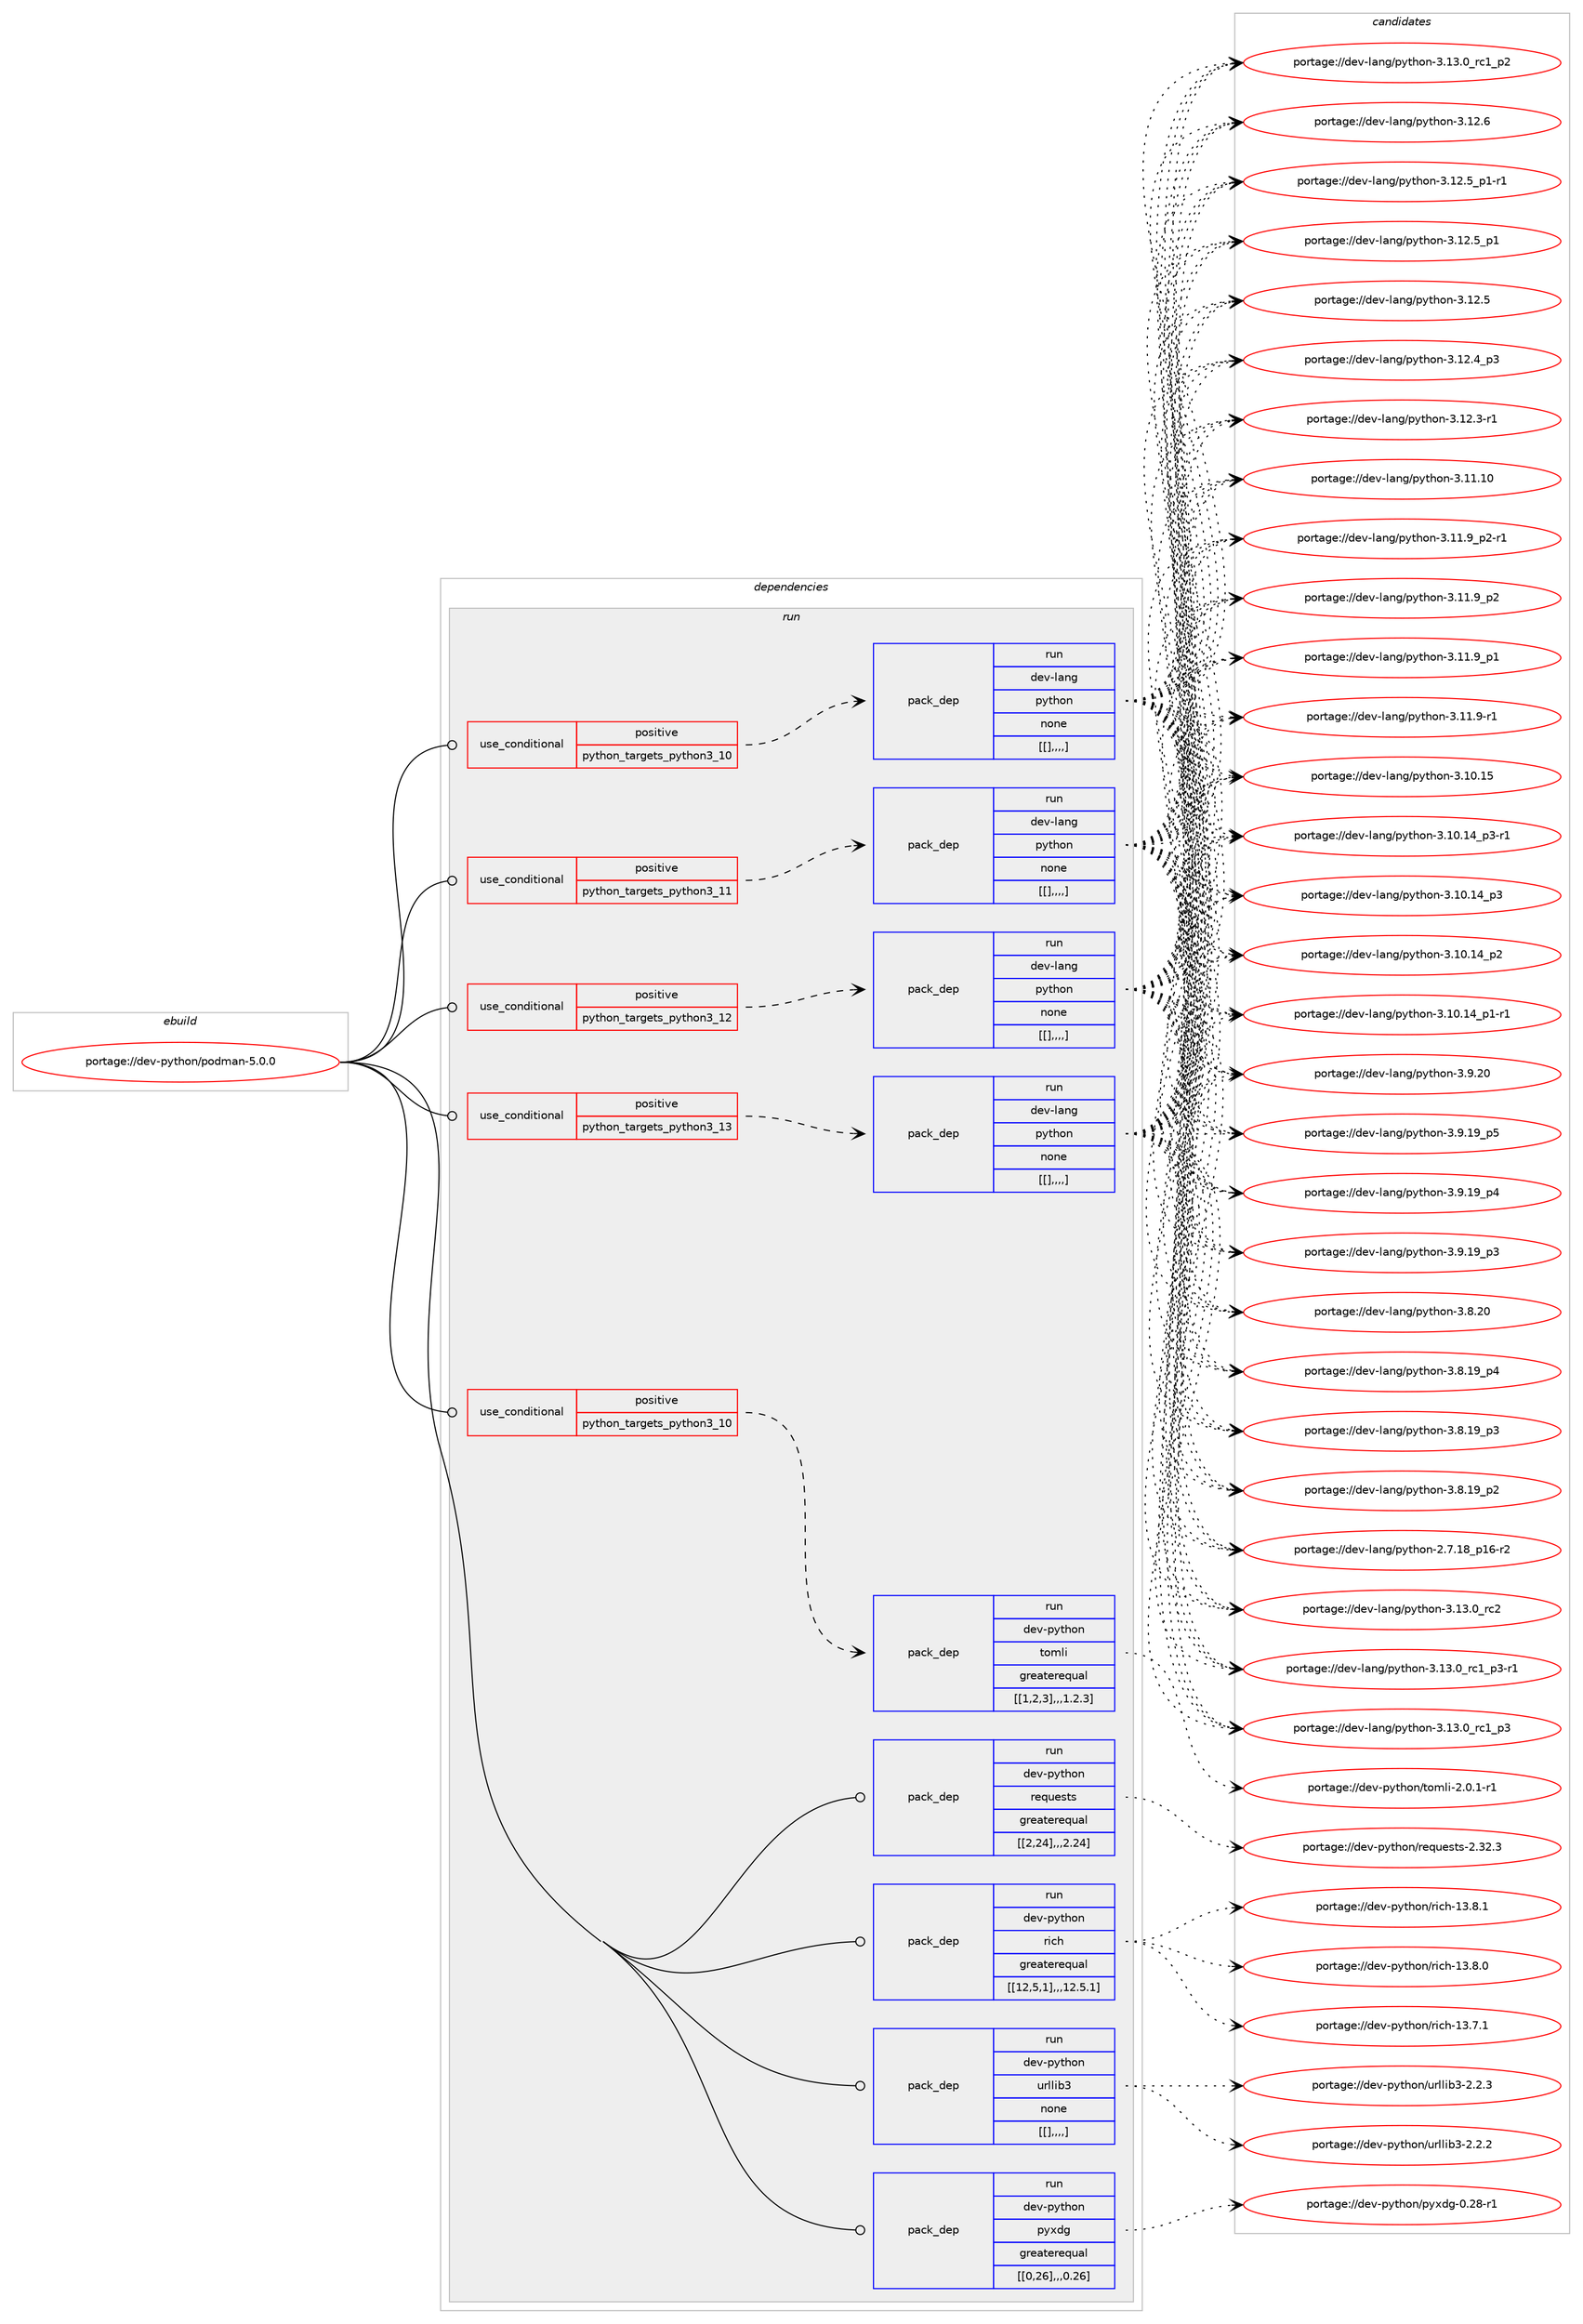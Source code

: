 digraph prolog {

# *************
# Graph options
# *************

newrank=true;
concentrate=true;
compound=true;
graph [rankdir=LR,fontname=Helvetica,fontsize=10,ranksep=1.5];#, ranksep=2.5, nodesep=0.2];
edge  [arrowhead=vee];
node  [fontname=Helvetica,fontsize=10];

# **********
# The ebuild
# **********

subgraph cluster_leftcol {
color=gray;
label=<<i>ebuild</i>>;
id [label="portage://dev-python/podman-5.0.0", color=red, width=4, href="../dev-python/podman-5.0.0.svg"];
}

# ****************
# The dependencies
# ****************

subgraph cluster_midcol {
color=gray;
label=<<i>dependencies</i>>;
subgraph cluster_compile {
fillcolor="#eeeeee";
style=filled;
label=<<i>compile</i>>;
}
subgraph cluster_compileandrun {
fillcolor="#eeeeee";
style=filled;
label=<<i>compile and run</i>>;
}
subgraph cluster_run {
fillcolor="#eeeeee";
style=filled;
label=<<i>run</i>>;
subgraph cond36927 {
dependency156193 [label=<<TABLE BORDER="0" CELLBORDER="1" CELLSPACING="0" CELLPADDING="4"><TR><TD ROWSPAN="3" CELLPADDING="10">use_conditional</TD></TR><TR><TD>positive</TD></TR><TR><TD>python_targets_python3_10</TD></TR></TABLE>>, shape=none, color=red];
subgraph pack118046 {
dependency156194 [label=<<TABLE BORDER="0" CELLBORDER="1" CELLSPACING="0" CELLPADDING="4" WIDTH="220"><TR><TD ROWSPAN="6" CELLPADDING="30">pack_dep</TD></TR><TR><TD WIDTH="110">run</TD></TR><TR><TD>dev-lang</TD></TR><TR><TD>python</TD></TR><TR><TD>none</TD></TR><TR><TD>[[],,,,]</TD></TR></TABLE>>, shape=none, color=blue];
}
dependency156193:e -> dependency156194:w [weight=20,style="dashed",arrowhead="vee"];
}
id:e -> dependency156193:w [weight=20,style="solid",arrowhead="odot"];
subgraph cond36928 {
dependency156195 [label=<<TABLE BORDER="0" CELLBORDER="1" CELLSPACING="0" CELLPADDING="4"><TR><TD ROWSPAN="3" CELLPADDING="10">use_conditional</TD></TR><TR><TD>positive</TD></TR><TR><TD>python_targets_python3_10</TD></TR></TABLE>>, shape=none, color=red];
subgraph pack118047 {
dependency156196 [label=<<TABLE BORDER="0" CELLBORDER="1" CELLSPACING="0" CELLPADDING="4" WIDTH="220"><TR><TD ROWSPAN="6" CELLPADDING="30">pack_dep</TD></TR><TR><TD WIDTH="110">run</TD></TR><TR><TD>dev-python</TD></TR><TR><TD>tomli</TD></TR><TR><TD>greaterequal</TD></TR><TR><TD>[[1,2,3],,,1.2.3]</TD></TR></TABLE>>, shape=none, color=blue];
}
dependency156195:e -> dependency156196:w [weight=20,style="dashed",arrowhead="vee"];
}
id:e -> dependency156195:w [weight=20,style="solid",arrowhead="odot"];
subgraph cond36929 {
dependency156197 [label=<<TABLE BORDER="0" CELLBORDER="1" CELLSPACING="0" CELLPADDING="4"><TR><TD ROWSPAN="3" CELLPADDING="10">use_conditional</TD></TR><TR><TD>positive</TD></TR><TR><TD>python_targets_python3_11</TD></TR></TABLE>>, shape=none, color=red];
subgraph pack118048 {
dependency156198 [label=<<TABLE BORDER="0" CELLBORDER="1" CELLSPACING="0" CELLPADDING="4" WIDTH="220"><TR><TD ROWSPAN="6" CELLPADDING="30">pack_dep</TD></TR><TR><TD WIDTH="110">run</TD></TR><TR><TD>dev-lang</TD></TR><TR><TD>python</TD></TR><TR><TD>none</TD></TR><TR><TD>[[],,,,]</TD></TR></TABLE>>, shape=none, color=blue];
}
dependency156197:e -> dependency156198:w [weight=20,style="dashed",arrowhead="vee"];
}
id:e -> dependency156197:w [weight=20,style="solid",arrowhead="odot"];
subgraph cond36930 {
dependency156199 [label=<<TABLE BORDER="0" CELLBORDER="1" CELLSPACING="0" CELLPADDING="4"><TR><TD ROWSPAN="3" CELLPADDING="10">use_conditional</TD></TR><TR><TD>positive</TD></TR><TR><TD>python_targets_python3_12</TD></TR></TABLE>>, shape=none, color=red];
subgraph pack118049 {
dependency156200 [label=<<TABLE BORDER="0" CELLBORDER="1" CELLSPACING="0" CELLPADDING="4" WIDTH="220"><TR><TD ROWSPAN="6" CELLPADDING="30">pack_dep</TD></TR><TR><TD WIDTH="110">run</TD></TR><TR><TD>dev-lang</TD></TR><TR><TD>python</TD></TR><TR><TD>none</TD></TR><TR><TD>[[],,,,]</TD></TR></TABLE>>, shape=none, color=blue];
}
dependency156199:e -> dependency156200:w [weight=20,style="dashed",arrowhead="vee"];
}
id:e -> dependency156199:w [weight=20,style="solid",arrowhead="odot"];
subgraph cond36931 {
dependency156201 [label=<<TABLE BORDER="0" CELLBORDER="1" CELLSPACING="0" CELLPADDING="4"><TR><TD ROWSPAN="3" CELLPADDING="10">use_conditional</TD></TR><TR><TD>positive</TD></TR><TR><TD>python_targets_python3_13</TD></TR></TABLE>>, shape=none, color=red];
subgraph pack118050 {
dependency156202 [label=<<TABLE BORDER="0" CELLBORDER="1" CELLSPACING="0" CELLPADDING="4" WIDTH="220"><TR><TD ROWSPAN="6" CELLPADDING="30">pack_dep</TD></TR><TR><TD WIDTH="110">run</TD></TR><TR><TD>dev-lang</TD></TR><TR><TD>python</TD></TR><TR><TD>none</TD></TR><TR><TD>[[],,,,]</TD></TR></TABLE>>, shape=none, color=blue];
}
dependency156201:e -> dependency156202:w [weight=20,style="dashed",arrowhead="vee"];
}
id:e -> dependency156201:w [weight=20,style="solid",arrowhead="odot"];
subgraph pack118051 {
dependency156203 [label=<<TABLE BORDER="0" CELLBORDER="1" CELLSPACING="0" CELLPADDING="4" WIDTH="220"><TR><TD ROWSPAN="6" CELLPADDING="30">pack_dep</TD></TR><TR><TD WIDTH="110">run</TD></TR><TR><TD>dev-python</TD></TR><TR><TD>pyxdg</TD></TR><TR><TD>greaterequal</TD></TR><TR><TD>[[0,26],,,0.26]</TD></TR></TABLE>>, shape=none, color=blue];
}
id:e -> dependency156203:w [weight=20,style="solid",arrowhead="odot"];
subgraph pack118052 {
dependency156204 [label=<<TABLE BORDER="0" CELLBORDER="1" CELLSPACING="0" CELLPADDING="4" WIDTH="220"><TR><TD ROWSPAN="6" CELLPADDING="30">pack_dep</TD></TR><TR><TD WIDTH="110">run</TD></TR><TR><TD>dev-python</TD></TR><TR><TD>requests</TD></TR><TR><TD>greaterequal</TD></TR><TR><TD>[[2,24],,,2.24]</TD></TR></TABLE>>, shape=none, color=blue];
}
id:e -> dependency156204:w [weight=20,style="solid",arrowhead="odot"];
subgraph pack118053 {
dependency156205 [label=<<TABLE BORDER="0" CELLBORDER="1" CELLSPACING="0" CELLPADDING="4" WIDTH="220"><TR><TD ROWSPAN="6" CELLPADDING="30">pack_dep</TD></TR><TR><TD WIDTH="110">run</TD></TR><TR><TD>dev-python</TD></TR><TR><TD>rich</TD></TR><TR><TD>greaterequal</TD></TR><TR><TD>[[12,5,1],,,12.5.1]</TD></TR></TABLE>>, shape=none, color=blue];
}
id:e -> dependency156205:w [weight=20,style="solid",arrowhead="odot"];
subgraph pack118054 {
dependency156206 [label=<<TABLE BORDER="0" CELLBORDER="1" CELLSPACING="0" CELLPADDING="4" WIDTH="220"><TR><TD ROWSPAN="6" CELLPADDING="30">pack_dep</TD></TR><TR><TD WIDTH="110">run</TD></TR><TR><TD>dev-python</TD></TR><TR><TD>urllib3</TD></TR><TR><TD>none</TD></TR><TR><TD>[[],,,,]</TD></TR></TABLE>>, shape=none, color=blue];
}
id:e -> dependency156206:w [weight=20,style="solid",arrowhead="odot"];
}
}

# **************
# The candidates
# **************

subgraph cluster_choices {
rank=same;
color=gray;
label=<<i>candidates</i>>;

subgraph choice118046 {
color=black;
nodesep=1;
choice10010111845108971101034711212111610411111045514649514648951149950 [label="portage://dev-lang/python-3.13.0_rc2", color=red, width=4,href="../dev-lang/python-3.13.0_rc2.svg"];
choice1001011184510897110103471121211161041111104551464951464895114994995112514511449 [label="portage://dev-lang/python-3.13.0_rc1_p3-r1", color=red, width=4,href="../dev-lang/python-3.13.0_rc1_p3-r1.svg"];
choice100101118451089711010347112121116104111110455146495146489511499499511251 [label="portage://dev-lang/python-3.13.0_rc1_p3", color=red, width=4,href="../dev-lang/python-3.13.0_rc1_p3.svg"];
choice100101118451089711010347112121116104111110455146495146489511499499511250 [label="portage://dev-lang/python-3.13.0_rc1_p2", color=red, width=4,href="../dev-lang/python-3.13.0_rc1_p2.svg"];
choice10010111845108971101034711212111610411111045514649504654 [label="portage://dev-lang/python-3.12.6", color=red, width=4,href="../dev-lang/python-3.12.6.svg"];
choice1001011184510897110103471121211161041111104551464950465395112494511449 [label="portage://dev-lang/python-3.12.5_p1-r1", color=red, width=4,href="../dev-lang/python-3.12.5_p1-r1.svg"];
choice100101118451089711010347112121116104111110455146495046539511249 [label="portage://dev-lang/python-3.12.5_p1", color=red, width=4,href="../dev-lang/python-3.12.5_p1.svg"];
choice10010111845108971101034711212111610411111045514649504653 [label="portage://dev-lang/python-3.12.5", color=red, width=4,href="../dev-lang/python-3.12.5.svg"];
choice100101118451089711010347112121116104111110455146495046529511251 [label="portage://dev-lang/python-3.12.4_p3", color=red, width=4,href="../dev-lang/python-3.12.4_p3.svg"];
choice100101118451089711010347112121116104111110455146495046514511449 [label="portage://dev-lang/python-3.12.3-r1", color=red, width=4,href="../dev-lang/python-3.12.3-r1.svg"];
choice1001011184510897110103471121211161041111104551464949464948 [label="portage://dev-lang/python-3.11.10", color=red, width=4,href="../dev-lang/python-3.11.10.svg"];
choice1001011184510897110103471121211161041111104551464949465795112504511449 [label="portage://dev-lang/python-3.11.9_p2-r1", color=red, width=4,href="../dev-lang/python-3.11.9_p2-r1.svg"];
choice100101118451089711010347112121116104111110455146494946579511250 [label="portage://dev-lang/python-3.11.9_p2", color=red, width=4,href="../dev-lang/python-3.11.9_p2.svg"];
choice100101118451089711010347112121116104111110455146494946579511249 [label="portage://dev-lang/python-3.11.9_p1", color=red, width=4,href="../dev-lang/python-3.11.9_p1.svg"];
choice100101118451089711010347112121116104111110455146494946574511449 [label="portage://dev-lang/python-3.11.9-r1", color=red, width=4,href="../dev-lang/python-3.11.9-r1.svg"];
choice1001011184510897110103471121211161041111104551464948464953 [label="portage://dev-lang/python-3.10.15", color=red, width=4,href="../dev-lang/python-3.10.15.svg"];
choice100101118451089711010347112121116104111110455146494846495295112514511449 [label="portage://dev-lang/python-3.10.14_p3-r1", color=red, width=4,href="../dev-lang/python-3.10.14_p3-r1.svg"];
choice10010111845108971101034711212111610411111045514649484649529511251 [label="portage://dev-lang/python-3.10.14_p3", color=red, width=4,href="../dev-lang/python-3.10.14_p3.svg"];
choice10010111845108971101034711212111610411111045514649484649529511250 [label="portage://dev-lang/python-3.10.14_p2", color=red, width=4,href="../dev-lang/python-3.10.14_p2.svg"];
choice100101118451089711010347112121116104111110455146494846495295112494511449 [label="portage://dev-lang/python-3.10.14_p1-r1", color=red, width=4,href="../dev-lang/python-3.10.14_p1-r1.svg"];
choice10010111845108971101034711212111610411111045514657465048 [label="portage://dev-lang/python-3.9.20", color=red, width=4,href="../dev-lang/python-3.9.20.svg"];
choice100101118451089711010347112121116104111110455146574649579511253 [label="portage://dev-lang/python-3.9.19_p5", color=red, width=4,href="../dev-lang/python-3.9.19_p5.svg"];
choice100101118451089711010347112121116104111110455146574649579511252 [label="portage://dev-lang/python-3.9.19_p4", color=red, width=4,href="../dev-lang/python-3.9.19_p4.svg"];
choice100101118451089711010347112121116104111110455146574649579511251 [label="portage://dev-lang/python-3.9.19_p3", color=red, width=4,href="../dev-lang/python-3.9.19_p3.svg"];
choice10010111845108971101034711212111610411111045514656465048 [label="portage://dev-lang/python-3.8.20", color=red, width=4,href="../dev-lang/python-3.8.20.svg"];
choice100101118451089711010347112121116104111110455146564649579511252 [label="portage://dev-lang/python-3.8.19_p4", color=red, width=4,href="../dev-lang/python-3.8.19_p4.svg"];
choice100101118451089711010347112121116104111110455146564649579511251 [label="portage://dev-lang/python-3.8.19_p3", color=red, width=4,href="../dev-lang/python-3.8.19_p3.svg"];
choice100101118451089711010347112121116104111110455146564649579511250 [label="portage://dev-lang/python-3.8.19_p2", color=red, width=4,href="../dev-lang/python-3.8.19_p2.svg"];
choice100101118451089711010347112121116104111110455046554649569511249544511450 [label="portage://dev-lang/python-2.7.18_p16-r2", color=red, width=4,href="../dev-lang/python-2.7.18_p16-r2.svg"];
dependency156194:e -> choice10010111845108971101034711212111610411111045514649514648951149950:w [style=dotted,weight="100"];
dependency156194:e -> choice1001011184510897110103471121211161041111104551464951464895114994995112514511449:w [style=dotted,weight="100"];
dependency156194:e -> choice100101118451089711010347112121116104111110455146495146489511499499511251:w [style=dotted,weight="100"];
dependency156194:e -> choice100101118451089711010347112121116104111110455146495146489511499499511250:w [style=dotted,weight="100"];
dependency156194:e -> choice10010111845108971101034711212111610411111045514649504654:w [style=dotted,weight="100"];
dependency156194:e -> choice1001011184510897110103471121211161041111104551464950465395112494511449:w [style=dotted,weight="100"];
dependency156194:e -> choice100101118451089711010347112121116104111110455146495046539511249:w [style=dotted,weight="100"];
dependency156194:e -> choice10010111845108971101034711212111610411111045514649504653:w [style=dotted,weight="100"];
dependency156194:e -> choice100101118451089711010347112121116104111110455146495046529511251:w [style=dotted,weight="100"];
dependency156194:e -> choice100101118451089711010347112121116104111110455146495046514511449:w [style=dotted,weight="100"];
dependency156194:e -> choice1001011184510897110103471121211161041111104551464949464948:w [style=dotted,weight="100"];
dependency156194:e -> choice1001011184510897110103471121211161041111104551464949465795112504511449:w [style=dotted,weight="100"];
dependency156194:e -> choice100101118451089711010347112121116104111110455146494946579511250:w [style=dotted,weight="100"];
dependency156194:e -> choice100101118451089711010347112121116104111110455146494946579511249:w [style=dotted,weight="100"];
dependency156194:e -> choice100101118451089711010347112121116104111110455146494946574511449:w [style=dotted,weight="100"];
dependency156194:e -> choice1001011184510897110103471121211161041111104551464948464953:w [style=dotted,weight="100"];
dependency156194:e -> choice100101118451089711010347112121116104111110455146494846495295112514511449:w [style=dotted,weight="100"];
dependency156194:e -> choice10010111845108971101034711212111610411111045514649484649529511251:w [style=dotted,weight="100"];
dependency156194:e -> choice10010111845108971101034711212111610411111045514649484649529511250:w [style=dotted,weight="100"];
dependency156194:e -> choice100101118451089711010347112121116104111110455146494846495295112494511449:w [style=dotted,weight="100"];
dependency156194:e -> choice10010111845108971101034711212111610411111045514657465048:w [style=dotted,weight="100"];
dependency156194:e -> choice100101118451089711010347112121116104111110455146574649579511253:w [style=dotted,weight="100"];
dependency156194:e -> choice100101118451089711010347112121116104111110455146574649579511252:w [style=dotted,weight="100"];
dependency156194:e -> choice100101118451089711010347112121116104111110455146574649579511251:w [style=dotted,weight="100"];
dependency156194:e -> choice10010111845108971101034711212111610411111045514656465048:w [style=dotted,weight="100"];
dependency156194:e -> choice100101118451089711010347112121116104111110455146564649579511252:w [style=dotted,weight="100"];
dependency156194:e -> choice100101118451089711010347112121116104111110455146564649579511251:w [style=dotted,weight="100"];
dependency156194:e -> choice100101118451089711010347112121116104111110455146564649579511250:w [style=dotted,weight="100"];
dependency156194:e -> choice100101118451089711010347112121116104111110455046554649569511249544511450:w [style=dotted,weight="100"];
}
subgraph choice118047 {
color=black;
nodesep=1;
choice10010111845112121116104111110471161111091081054550464846494511449 [label="portage://dev-python/tomli-2.0.1-r1", color=red, width=4,href="../dev-python/tomli-2.0.1-r1.svg"];
dependency156196:e -> choice10010111845112121116104111110471161111091081054550464846494511449:w [style=dotted,weight="100"];
}
subgraph choice118048 {
color=black;
nodesep=1;
choice10010111845108971101034711212111610411111045514649514648951149950 [label="portage://dev-lang/python-3.13.0_rc2", color=red, width=4,href="../dev-lang/python-3.13.0_rc2.svg"];
choice1001011184510897110103471121211161041111104551464951464895114994995112514511449 [label="portage://dev-lang/python-3.13.0_rc1_p3-r1", color=red, width=4,href="../dev-lang/python-3.13.0_rc1_p3-r1.svg"];
choice100101118451089711010347112121116104111110455146495146489511499499511251 [label="portage://dev-lang/python-3.13.0_rc1_p3", color=red, width=4,href="../dev-lang/python-3.13.0_rc1_p3.svg"];
choice100101118451089711010347112121116104111110455146495146489511499499511250 [label="portage://dev-lang/python-3.13.0_rc1_p2", color=red, width=4,href="../dev-lang/python-3.13.0_rc1_p2.svg"];
choice10010111845108971101034711212111610411111045514649504654 [label="portage://dev-lang/python-3.12.6", color=red, width=4,href="../dev-lang/python-3.12.6.svg"];
choice1001011184510897110103471121211161041111104551464950465395112494511449 [label="portage://dev-lang/python-3.12.5_p1-r1", color=red, width=4,href="../dev-lang/python-3.12.5_p1-r1.svg"];
choice100101118451089711010347112121116104111110455146495046539511249 [label="portage://dev-lang/python-3.12.5_p1", color=red, width=4,href="../dev-lang/python-3.12.5_p1.svg"];
choice10010111845108971101034711212111610411111045514649504653 [label="portage://dev-lang/python-3.12.5", color=red, width=4,href="../dev-lang/python-3.12.5.svg"];
choice100101118451089711010347112121116104111110455146495046529511251 [label="portage://dev-lang/python-3.12.4_p3", color=red, width=4,href="../dev-lang/python-3.12.4_p3.svg"];
choice100101118451089711010347112121116104111110455146495046514511449 [label="portage://dev-lang/python-3.12.3-r1", color=red, width=4,href="../dev-lang/python-3.12.3-r1.svg"];
choice1001011184510897110103471121211161041111104551464949464948 [label="portage://dev-lang/python-3.11.10", color=red, width=4,href="../dev-lang/python-3.11.10.svg"];
choice1001011184510897110103471121211161041111104551464949465795112504511449 [label="portage://dev-lang/python-3.11.9_p2-r1", color=red, width=4,href="../dev-lang/python-3.11.9_p2-r1.svg"];
choice100101118451089711010347112121116104111110455146494946579511250 [label="portage://dev-lang/python-3.11.9_p2", color=red, width=4,href="../dev-lang/python-3.11.9_p2.svg"];
choice100101118451089711010347112121116104111110455146494946579511249 [label="portage://dev-lang/python-3.11.9_p1", color=red, width=4,href="../dev-lang/python-3.11.9_p1.svg"];
choice100101118451089711010347112121116104111110455146494946574511449 [label="portage://dev-lang/python-3.11.9-r1", color=red, width=4,href="../dev-lang/python-3.11.9-r1.svg"];
choice1001011184510897110103471121211161041111104551464948464953 [label="portage://dev-lang/python-3.10.15", color=red, width=4,href="../dev-lang/python-3.10.15.svg"];
choice100101118451089711010347112121116104111110455146494846495295112514511449 [label="portage://dev-lang/python-3.10.14_p3-r1", color=red, width=4,href="../dev-lang/python-3.10.14_p3-r1.svg"];
choice10010111845108971101034711212111610411111045514649484649529511251 [label="portage://dev-lang/python-3.10.14_p3", color=red, width=4,href="../dev-lang/python-3.10.14_p3.svg"];
choice10010111845108971101034711212111610411111045514649484649529511250 [label="portage://dev-lang/python-3.10.14_p2", color=red, width=4,href="../dev-lang/python-3.10.14_p2.svg"];
choice100101118451089711010347112121116104111110455146494846495295112494511449 [label="portage://dev-lang/python-3.10.14_p1-r1", color=red, width=4,href="../dev-lang/python-3.10.14_p1-r1.svg"];
choice10010111845108971101034711212111610411111045514657465048 [label="portage://dev-lang/python-3.9.20", color=red, width=4,href="../dev-lang/python-3.9.20.svg"];
choice100101118451089711010347112121116104111110455146574649579511253 [label="portage://dev-lang/python-3.9.19_p5", color=red, width=4,href="../dev-lang/python-3.9.19_p5.svg"];
choice100101118451089711010347112121116104111110455146574649579511252 [label="portage://dev-lang/python-3.9.19_p4", color=red, width=4,href="../dev-lang/python-3.9.19_p4.svg"];
choice100101118451089711010347112121116104111110455146574649579511251 [label="portage://dev-lang/python-3.9.19_p3", color=red, width=4,href="../dev-lang/python-3.9.19_p3.svg"];
choice10010111845108971101034711212111610411111045514656465048 [label="portage://dev-lang/python-3.8.20", color=red, width=4,href="../dev-lang/python-3.8.20.svg"];
choice100101118451089711010347112121116104111110455146564649579511252 [label="portage://dev-lang/python-3.8.19_p4", color=red, width=4,href="../dev-lang/python-3.8.19_p4.svg"];
choice100101118451089711010347112121116104111110455146564649579511251 [label="portage://dev-lang/python-3.8.19_p3", color=red, width=4,href="../dev-lang/python-3.8.19_p3.svg"];
choice100101118451089711010347112121116104111110455146564649579511250 [label="portage://dev-lang/python-3.8.19_p2", color=red, width=4,href="../dev-lang/python-3.8.19_p2.svg"];
choice100101118451089711010347112121116104111110455046554649569511249544511450 [label="portage://dev-lang/python-2.7.18_p16-r2", color=red, width=4,href="../dev-lang/python-2.7.18_p16-r2.svg"];
dependency156198:e -> choice10010111845108971101034711212111610411111045514649514648951149950:w [style=dotted,weight="100"];
dependency156198:e -> choice1001011184510897110103471121211161041111104551464951464895114994995112514511449:w [style=dotted,weight="100"];
dependency156198:e -> choice100101118451089711010347112121116104111110455146495146489511499499511251:w [style=dotted,weight="100"];
dependency156198:e -> choice100101118451089711010347112121116104111110455146495146489511499499511250:w [style=dotted,weight="100"];
dependency156198:e -> choice10010111845108971101034711212111610411111045514649504654:w [style=dotted,weight="100"];
dependency156198:e -> choice1001011184510897110103471121211161041111104551464950465395112494511449:w [style=dotted,weight="100"];
dependency156198:e -> choice100101118451089711010347112121116104111110455146495046539511249:w [style=dotted,weight="100"];
dependency156198:e -> choice10010111845108971101034711212111610411111045514649504653:w [style=dotted,weight="100"];
dependency156198:e -> choice100101118451089711010347112121116104111110455146495046529511251:w [style=dotted,weight="100"];
dependency156198:e -> choice100101118451089711010347112121116104111110455146495046514511449:w [style=dotted,weight="100"];
dependency156198:e -> choice1001011184510897110103471121211161041111104551464949464948:w [style=dotted,weight="100"];
dependency156198:e -> choice1001011184510897110103471121211161041111104551464949465795112504511449:w [style=dotted,weight="100"];
dependency156198:e -> choice100101118451089711010347112121116104111110455146494946579511250:w [style=dotted,weight="100"];
dependency156198:e -> choice100101118451089711010347112121116104111110455146494946579511249:w [style=dotted,weight="100"];
dependency156198:e -> choice100101118451089711010347112121116104111110455146494946574511449:w [style=dotted,weight="100"];
dependency156198:e -> choice1001011184510897110103471121211161041111104551464948464953:w [style=dotted,weight="100"];
dependency156198:e -> choice100101118451089711010347112121116104111110455146494846495295112514511449:w [style=dotted,weight="100"];
dependency156198:e -> choice10010111845108971101034711212111610411111045514649484649529511251:w [style=dotted,weight="100"];
dependency156198:e -> choice10010111845108971101034711212111610411111045514649484649529511250:w [style=dotted,weight="100"];
dependency156198:e -> choice100101118451089711010347112121116104111110455146494846495295112494511449:w [style=dotted,weight="100"];
dependency156198:e -> choice10010111845108971101034711212111610411111045514657465048:w [style=dotted,weight="100"];
dependency156198:e -> choice100101118451089711010347112121116104111110455146574649579511253:w [style=dotted,weight="100"];
dependency156198:e -> choice100101118451089711010347112121116104111110455146574649579511252:w [style=dotted,weight="100"];
dependency156198:e -> choice100101118451089711010347112121116104111110455146574649579511251:w [style=dotted,weight="100"];
dependency156198:e -> choice10010111845108971101034711212111610411111045514656465048:w [style=dotted,weight="100"];
dependency156198:e -> choice100101118451089711010347112121116104111110455146564649579511252:w [style=dotted,weight="100"];
dependency156198:e -> choice100101118451089711010347112121116104111110455146564649579511251:w [style=dotted,weight="100"];
dependency156198:e -> choice100101118451089711010347112121116104111110455146564649579511250:w [style=dotted,weight="100"];
dependency156198:e -> choice100101118451089711010347112121116104111110455046554649569511249544511450:w [style=dotted,weight="100"];
}
subgraph choice118049 {
color=black;
nodesep=1;
choice10010111845108971101034711212111610411111045514649514648951149950 [label="portage://dev-lang/python-3.13.0_rc2", color=red, width=4,href="../dev-lang/python-3.13.0_rc2.svg"];
choice1001011184510897110103471121211161041111104551464951464895114994995112514511449 [label="portage://dev-lang/python-3.13.0_rc1_p3-r1", color=red, width=4,href="../dev-lang/python-3.13.0_rc1_p3-r1.svg"];
choice100101118451089711010347112121116104111110455146495146489511499499511251 [label="portage://dev-lang/python-3.13.0_rc1_p3", color=red, width=4,href="../dev-lang/python-3.13.0_rc1_p3.svg"];
choice100101118451089711010347112121116104111110455146495146489511499499511250 [label="portage://dev-lang/python-3.13.0_rc1_p2", color=red, width=4,href="../dev-lang/python-3.13.0_rc1_p2.svg"];
choice10010111845108971101034711212111610411111045514649504654 [label="portage://dev-lang/python-3.12.6", color=red, width=4,href="../dev-lang/python-3.12.6.svg"];
choice1001011184510897110103471121211161041111104551464950465395112494511449 [label="portage://dev-lang/python-3.12.5_p1-r1", color=red, width=4,href="../dev-lang/python-3.12.5_p1-r1.svg"];
choice100101118451089711010347112121116104111110455146495046539511249 [label="portage://dev-lang/python-3.12.5_p1", color=red, width=4,href="../dev-lang/python-3.12.5_p1.svg"];
choice10010111845108971101034711212111610411111045514649504653 [label="portage://dev-lang/python-3.12.5", color=red, width=4,href="../dev-lang/python-3.12.5.svg"];
choice100101118451089711010347112121116104111110455146495046529511251 [label="portage://dev-lang/python-3.12.4_p3", color=red, width=4,href="../dev-lang/python-3.12.4_p3.svg"];
choice100101118451089711010347112121116104111110455146495046514511449 [label="portage://dev-lang/python-3.12.3-r1", color=red, width=4,href="../dev-lang/python-3.12.3-r1.svg"];
choice1001011184510897110103471121211161041111104551464949464948 [label="portage://dev-lang/python-3.11.10", color=red, width=4,href="../dev-lang/python-3.11.10.svg"];
choice1001011184510897110103471121211161041111104551464949465795112504511449 [label="portage://dev-lang/python-3.11.9_p2-r1", color=red, width=4,href="../dev-lang/python-3.11.9_p2-r1.svg"];
choice100101118451089711010347112121116104111110455146494946579511250 [label="portage://dev-lang/python-3.11.9_p2", color=red, width=4,href="../dev-lang/python-3.11.9_p2.svg"];
choice100101118451089711010347112121116104111110455146494946579511249 [label="portage://dev-lang/python-3.11.9_p1", color=red, width=4,href="../dev-lang/python-3.11.9_p1.svg"];
choice100101118451089711010347112121116104111110455146494946574511449 [label="portage://dev-lang/python-3.11.9-r1", color=red, width=4,href="../dev-lang/python-3.11.9-r1.svg"];
choice1001011184510897110103471121211161041111104551464948464953 [label="portage://dev-lang/python-3.10.15", color=red, width=4,href="../dev-lang/python-3.10.15.svg"];
choice100101118451089711010347112121116104111110455146494846495295112514511449 [label="portage://dev-lang/python-3.10.14_p3-r1", color=red, width=4,href="../dev-lang/python-3.10.14_p3-r1.svg"];
choice10010111845108971101034711212111610411111045514649484649529511251 [label="portage://dev-lang/python-3.10.14_p3", color=red, width=4,href="../dev-lang/python-3.10.14_p3.svg"];
choice10010111845108971101034711212111610411111045514649484649529511250 [label="portage://dev-lang/python-3.10.14_p2", color=red, width=4,href="../dev-lang/python-3.10.14_p2.svg"];
choice100101118451089711010347112121116104111110455146494846495295112494511449 [label="portage://dev-lang/python-3.10.14_p1-r1", color=red, width=4,href="../dev-lang/python-3.10.14_p1-r1.svg"];
choice10010111845108971101034711212111610411111045514657465048 [label="portage://dev-lang/python-3.9.20", color=red, width=4,href="../dev-lang/python-3.9.20.svg"];
choice100101118451089711010347112121116104111110455146574649579511253 [label="portage://dev-lang/python-3.9.19_p5", color=red, width=4,href="../dev-lang/python-3.9.19_p5.svg"];
choice100101118451089711010347112121116104111110455146574649579511252 [label="portage://dev-lang/python-3.9.19_p4", color=red, width=4,href="../dev-lang/python-3.9.19_p4.svg"];
choice100101118451089711010347112121116104111110455146574649579511251 [label="portage://dev-lang/python-3.9.19_p3", color=red, width=4,href="../dev-lang/python-3.9.19_p3.svg"];
choice10010111845108971101034711212111610411111045514656465048 [label="portage://dev-lang/python-3.8.20", color=red, width=4,href="../dev-lang/python-3.8.20.svg"];
choice100101118451089711010347112121116104111110455146564649579511252 [label="portage://dev-lang/python-3.8.19_p4", color=red, width=4,href="../dev-lang/python-3.8.19_p4.svg"];
choice100101118451089711010347112121116104111110455146564649579511251 [label="portage://dev-lang/python-3.8.19_p3", color=red, width=4,href="../dev-lang/python-3.8.19_p3.svg"];
choice100101118451089711010347112121116104111110455146564649579511250 [label="portage://dev-lang/python-3.8.19_p2", color=red, width=4,href="../dev-lang/python-3.8.19_p2.svg"];
choice100101118451089711010347112121116104111110455046554649569511249544511450 [label="portage://dev-lang/python-2.7.18_p16-r2", color=red, width=4,href="../dev-lang/python-2.7.18_p16-r2.svg"];
dependency156200:e -> choice10010111845108971101034711212111610411111045514649514648951149950:w [style=dotted,weight="100"];
dependency156200:e -> choice1001011184510897110103471121211161041111104551464951464895114994995112514511449:w [style=dotted,weight="100"];
dependency156200:e -> choice100101118451089711010347112121116104111110455146495146489511499499511251:w [style=dotted,weight="100"];
dependency156200:e -> choice100101118451089711010347112121116104111110455146495146489511499499511250:w [style=dotted,weight="100"];
dependency156200:e -> choice10010111845108971101034711212111610411111045514649504654:w [style=dotted,weight="100"];
dependency156200:e -> choice1001011184510897110103471121211161041111104551464950465395112494511449:w [style=dotted,weight="100"];
dependency156200:e -> choice100101118451089711010347112121116104111110455146495046539511249:w [style=dotted,weight="100"];
dependency156200:e -> choice10010111845108971101034711212111610411111045514649504653:w [style=dotted,weight="100"];
dependency156200:e -> choice100101118451089711010347112121116104111110455146495046529511251:w [style=dotted,weight="100"];
dependency156200:e -> choice100101118451089711010347112121116104111110455146495046514511449:w [style=dotted,weight="100"];
dependency156200:e -> choice1001011184510897110103471121211161041111104551464949464948:w [style=dotted,weight="100"];
dependency156200:e -> choice1001011184510897110103471121211161041111104551464949465795112504511449:w [style=dotted,weight="100"];
dependency156200:e -> choice100101118451089711010347112121116104111110455146494946579511250:w [style=dotted,weight="100"];
dependency156200:e -> choice100101118451089711010347112121116104111110455146494946579511249:w [style=dotted,weight="100"];
dependency156200:e -> choice100101118451089711010347112121116104111110455146494946574511449:w [style=dotted,weight="100"];
dependency156200:e -> choice1001011184510897110103471121211161041111104551464948464953:w [style=dotted,weight="100"];
dependency156200:e -> choice100101118451089711010347112121116104111110455146494846495295112514511449:w [style=dotted,weight="100"];
dependency156200:e -> choice10010111845108971101034711212111610411111045514649484649529511251:w [style=dotted,weight="100"];
dependency156200:e -> choice10010111845108971101034711212111610411111045514649484649529511250:w [style=dotted,weight="100"];
dependency156200:e -> choice100101118451089711010347112121116104111110455146494846495295112494511449:w [style=dotted,weight="100"];
dependency156200:e -> choice10010111845108971101034711212111610411111045514657465048:w [style=dotted,weight="100"];
dependency156200:e -> choice100101118451089711010347112121116104111110455146574649579511253:w [style=dotted,weight="100"];
dependency156200:e -> choice100101118451089711010347112121116104111110455146574649579511252:w [style=dotted,weight="100"];
dependency156200:e -> choice100101118451089711010347112121116104111110455146574649579511251:w [style=dotted,weight="100"];
dependency156200:e -> choice10010111845108971101034711212111610411111045514656465048:w [style=dotted,weight="100"];
dependency156200:e -> choice100101118451089711010347112121116104111110455146564649579511252:w [style=dotted,weight="100"];
dependency156200:e -> choice100101118451089711010347112121116104111110455146564649579511251:w [style=dotted,weight="100"];
dependency156200:e -> choice100101118451089711010347112121116104111110455146564649579511250:w [style=dotted,weight="100"];
dependency156200:e -> choice100101118451089711010347112121116104111110455046554649569511249544511450:w [style=dotted,weight="100"];
}
subgraph choice118050 {
color=black;
nodesep=1;
choice10010111845108971101034711212111610411111045514649514648951149950 [label="portage://dev-lang/python-3.13.0_rc2", color=red, width=4,href="../dev-lang/python-3.13.0_rc2.svg"];
choice1001011184510897110103471121211161041111104551464951464895114994995112514511449 [label="portage://dev-lang/python-3.13.0_rc1_p3-r1", color=red, width=4,href="../dev-lang/python-3.13.0_rc1_p3-r1.svg"];
choice100101118451089711010347112121116104111110455146495146489511499499511251 [label="portage://dev-lang/python-3.13.0_rc1_p3", color=red, width=4,href="../dev-lang/python-3.13.0_rc1_p3.svg"];
choice100101118451089711010347112121116104111110455146495146489511499499511250 [label="portage://dev-lang/python-3.13.0_rc1_p2", color=red, width=4,href="../dev-lang/python-3.13.0_rc1_p2.svg"];
choice10010111845108971101034711212111610411111045514649504654 [label="portage://dev-lang/python-3.12.6", color=red, width=4,href="../dev-lang/python-3.12.6.svg"];
choice1001011184510897110103471121211161041111104551464950465395112494511449 [label="portage://dev-lang/python-3.12.5_p1-r1", color=red, width=4,href="../dev-lang/python-3.12.5_p1-r1.svg"];
choice100101118451089711010347112121116104111110455146495046539511249 [label="portage://dev-lang/python-3.12.5_p1", color=red, width=4,href="../dev-lang/python-3.12.5_p1.svg"];
choice10010111845108971101034711212111610411111045514649504653 [label="portage://dev-lang/python-3.12.5", color=red, width=4,href="../dev-lang/python-3.12.5.svg"];
choice100101118451089711010347112121116104111110455146495046529511251 [label="portage://dev-lang/python-3.12.4_p3", color=red, width=4,href="../dev-lang/python-3.12.4_p3.svg"];
choice100101118451089711010347112121116104111110455146495046514511449 [label="portage://dev-lang/python-3.12.3-r1", color=red, width=4,href="../dev-lang/python-3.12.3-r1.svg"];
choice1001011184510897110103471121211161041111104551464949464948 [label="portage://dev-lang/python-3.11.10", color=red, width=4,href="../dev-lang/python-3.11.10.svg"];
choice1001011184510897110103471121211161041111104551464949465795112504511449 [label="portage://dev-lang/python-3.11.9_p2-r1", color=red, width=4,href="../dev-lang/python-3.11.9_p2-r1.svg"];
choice100101118451089711010347112121116104111110455146494946579511250 [label="portage://dev-lang/python-3.11.9_p2", color=red, width=4,href="../dev-lang/python-3.11.9_p2.svg"];
choice100101118451089711010347112121116104111110455146494946579511249 [label="portage://dev-lang/python-3.11.9_p1", color=red, width=4,href="../dev-lang/python-3.11.9_p1.svg"];
choice100101118451089711010347112121116104111110455146494946574511449 [label="portage://dev-lang/python-3.11.9-r1", color=red, width=4,href="../dev-lang/python-3.11.9-r1.svg"];
choice1001011184510897110103471121211161041111104551464948464953 [label="portage://dev-lang/python-3.10.15", color=red, width=4,href="../dev-lang/python-3.10.15.svg"];
choice100101118451089711010347112121116104111110455146494846495295112514511449 [label="portage://dev-lang/python-3.10.14_p3-r1", color=red, width=4,href="../dev-lang/python-3.10.14_p3-r1.svg"];
choice10010111845108971101034711212111610411111045514649484649529511251 [label="portage://dev-lang/python-3.10.14_p3", color=red, width=4,href="../dev-lang/python-3.10.14_p3.svg"];
choice10010111845108971101034711212111610411111045514649484649529511250 [label="portage://dev-lang/python-3.10.14_p2", color=red, width=4,href="../dev-lang/python-3.10.14_p2.svg"];
choice100101118451089711010347112121116104111110455146494846495295112494511449 [label="portage://dev-lang/python-3.10.14_p1-r1", color=red, width=4,href="../dev-lang/python-3.10.14_p1-r1.svg"];
choice10010111845108971101034711212111610411111045514657465048 [label="portage://dev-lang/python-3.9.20", color=red, width=4,href="../dev-lang/python-3.9.20.svg"];
choice100101118451089711010347112121116104111110455146574649579511253 [label="portage://dev-lang/python-3.9.19_p5", color=red, width=4,href="../dev-lang/python-3.9.19_p5.svg"];
choice100101118451089711010347112121116104111110455146574649579511252 [label="portage://dev-lang/python-3.9.19_p4", color=red, width=4,href="../dev-lang/python-3.9.19_p4.svg"];
choice100101118451089711010347112121116104111110455146574649579511251 [label="portage://dev-lang/python-3.9.19_p3", color=red, width=4,href="../dev-lang/python-3.9.19_p3.svg"];
choice10010111845108971101034711212111610411111045514656465048 [label="portage://dev-lang/python-3.8.20", color=red, width=4,href="../dev-lang/python-3.8.20.svg"];
choice100101118451089711010347112121116104111110455146564649579511252 [label="portage://dev-lang/python-3.8.19_p4", color=red, width=4,href="../dev-lang/python-3.8.19_p4.svg"];
choice100101118451089711010347112121116104111110455146564649579511251 [label="portage://dev-lang/python-3.8.19_p3", color=red, width=4,href="../dev-lang/python-3.8.19_p3.svg"];
choice100101118451089711010347112121116104111110455146564649579511250 [label="portage://dev-lang/python-3.8.19_p2", color=red, width=4,href="../dev-lang/python-3.8.19_p2.svg"];
choice100101118451089711010347112121116104111110455046554649569511249544511450 [label="portage://dev-lang/python-2.7.18_p16-r2", color=red, width=4,href="../dev-lang/python-2.7.18_p16-r2.svg"];
dependency156202:e -> choice10010111845108971101034711212111610411111045514649514648951149950:w [style=dotted,weight="100"];
dependency156202:e -> choice1001011184510897110103471121211161041111104551464951464895114994995112514511449:w [style=dotted,weight="100"];
dependency156202:e -> choice100101118451089711010347112121116104111110455146495146489511499499511251:w [style=dotted,weight="100"];
dependency156202:e -> choice100101118451089711010347112121116104111110455146495146489511499499511250:w [style=dotted,weight="100"];
dependency156202:e -> choice10010111845108971101034711212111610411111045514649504654:w [style=dotted,weight="100"];
dependency156202:e -> choice1001011184510897110103471121211161041111104551464950465395112494511449:w [style=dotted,weight="100"];
dependency156202:e -> choice100101118451089711010347112121116104111110455146495046539511249:w [style=dotted,weight="100"];
dependency156202:e -> choice10010111845108971101034711212111610411111045514649504653:w [style=dotted,weight="100"];
dependency156202:e -> choice100101118451089711010347112121116104111110455146495046529511251:w [style=dotted,weight="100"];
dependency156202:e -> choice100101118451089711010347112121116104111110455146495046514511449:w [style=dotted,weight="100"];
dependency156202:e -> choice1001011184510897110103471121211161041111104551464949464948:w [style=dotted,weight="100"];
dependency156202:e -> choice1001011184510897110103471121211161041111104551464949465795112504511449:w [style=dotted,weight="100"];
dependency156202:e -> choice100101118451089711010347112121116104111110455146494946579511250:w [style=dotted,weight="100"];
dependency156202:e -> choice100101118451089711010347112121116104111110455146494946579511249:w [style=dotted,weight="100"];
dependency156202:e -> choice100101118451089711010347112121116104111110455146494946574511449:w [style=dotted,weight="100"];
dependency156202:e -> choice1001011184510897110103471121211161041111104551464948464953:w [style=dotted,weight="100"];
dependency156202:e -> choice100101118451089711010347112121116104111110455146494846495295112514511449:w [style=dotted,weight="100"];
dependency156202:e -> choice10010111845108971101034711212111610411111045514649484649529511251:w [style=dotted,weight="100"];
dependency156202:e -> choice10010111845108971101034711212111610411111045514649484649529511250:w [style=dotted,weight="100"];
dependency156202:e -> choice100101118451089711010347112121116104111110455146494846495295112494511449:w [style=dotted,weight="100"];
dependency156202:e -> choice10010111845108971101034711212111610411111045514657465048:w [style=dotted,weight="100"];
dependency156202:e -> choice100101118451089711010347112121116104111110455146574649579511253:w [style=dotted,weight="100"];
dependency156202:e -> choice100101118451089711010347112121116104111110455146574649579511252:w [style=dotted,weight="100"];
dependency156202:e -> choice100101118451089711010347112121116104111110455146574649579511251:w [style=dotted,weight="100"];
dependency156202:e -> choice10010111845108971101034711212111610411111045514656465048:w [style=dotted,weight="100"];
dependency156202:e -> choice100101118451089711010347112121116104111110455146564649579511252:w [style=dotted,weight="100"];
dependency156202:e -> choice100101118451089711010347112121116104111110455146564649579511251:w [style=dotted,weight="100"];
dependency156202:e -> choice100101118451089711010347112121116104111110455146564649579511250:w [style=dotted,weight="100"];
dependency156202:e -> choice100101118451089711010347112121116104111110455046554649569511249544511450:w [style=dotted,weight="100"];
}
subgraph choice118051 {
color=black;
nodesep=1;
choice100101118451121211161041111104711212112010010345484650564511449 [label="portage://dev-python/pyxdg-0.28-r1", color=red, width=4,href="../dev-python/pyxdg-0.28-r1.svg"];
dependency156203:e -> choice100101118451121211161041111104711212112010010345484650564511449:w [style=dotted,weight="100"];
}
subgraph choice118052 {
color=black;
nodesep=1;
choice100101118451121211161041111104711410111311710111511611545504651504651 [label="portage://dev-python/requests-2.32.3", color=red, width=4,href="../dev-python/requests-2.32.3.svg"];
dependency156204:e -> choice100101118451121211161041111104711410111311710111511611545504651504651:w [style=dotted,weight="100"];
}
subgraph choice118053 {
color=black;
nodesep=1;
choice10010111845112121116104111110471141059910445495146564649 [label="portage://dev-python/rich-13.8.1", color=red, width=4,href="../dev-python/rich-13.8.1.svg"];
choice10010111845112121116104111110471141059910445495146564648 [label="portage://dev-python/rich-13.8.0", color=red, width=4,href="../dev-python/rich-13.8.0.svg"];
choice10010111845112121116104111110471141059910445495146554649 [label="portage://dev-python/rich-13.7.1", color=red, width=4,href="../dev-python/rich-13.7.1.svg"];
dependency156205:e -> choice10010111845112121116104111110471141059910445495146564649:w [style=dotted,weight="100"];
dependency156205:e -> choice10010111845112121116104111110471141059910445495146564648:w [style=dotted,weight="100"];
dependency156205:e -> choice10010111845112121116104111110471141059910445495146554649:w [style=dotted,weight="100"];
}
subgraph choice118054 {
color=black;
nodesep=1;
choice10010111845112121116104111110471171141081081059851455046504651 [label="portage://dev-python/urllib3-2.2.3", color=red, width=4,href="../dev-python/urllib3-2.2.3.svg"];
choice10010111845112121116104111110471171141081081059851455046504650 [label="portage://dev-python/urllib3-2.2.2", color=red, width=4,href="../dev-python/urllib3-2.2.2.svg"];
dependency156206:e -> choice10010111845112121116104111110471171141081081059851455046504651:w [style=dotted,weight="100"];
dependency156206:e -> choice10010111845112121116104111110471171141081081059851455046504650:w [style=dotted,weight="100"];
}
}

}
